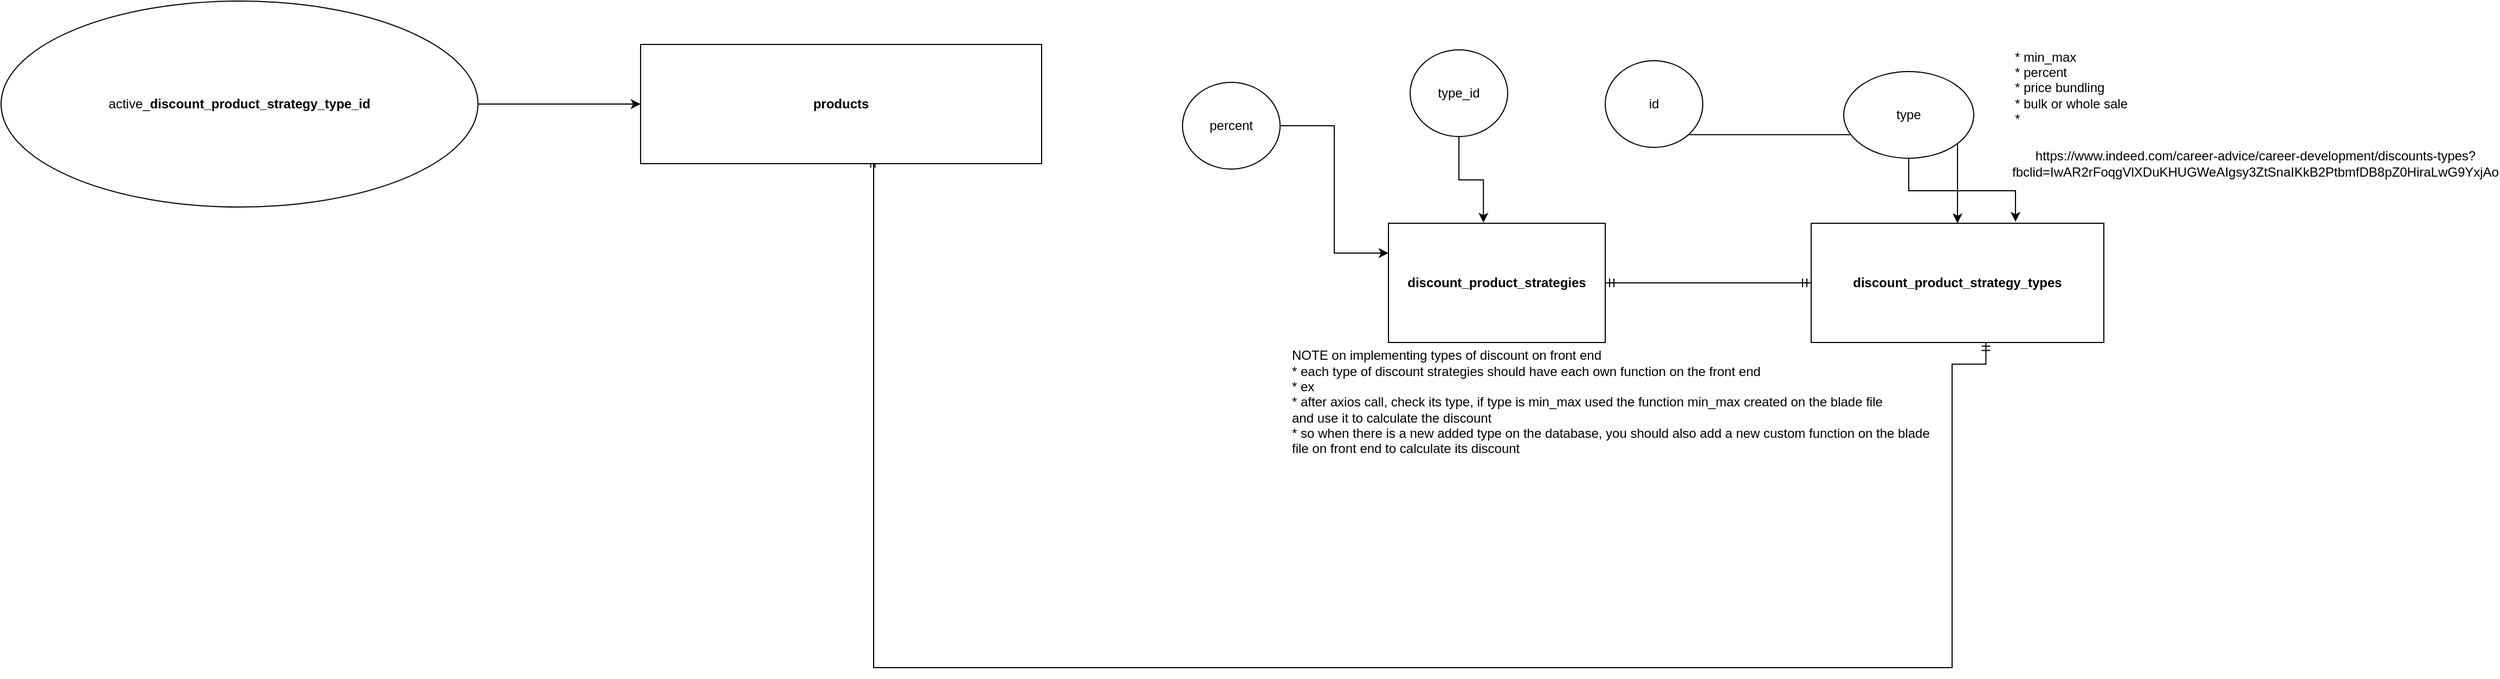 <mxfile version="15.8.6" type="github">
  <diagram id="kar3vyS12sgQTYsgrsxM" name="Page-1">
    <mxGraphModel dx="3430" dy="2065" grid="1" gridSize="10" guides="1" tooltips="1" connect="1" arrows="1" fold="1" page="1" pageScale="1" pageWidth="850" pageHeight="1100" math="0" shadow="0">
      <root>
        <mxCell id="0" />
        <mxCell id="1" parent="0" />
        <mxCell id="u9joneSlGGYFTYJrx8sh-1" value="&lt;b&gt;discount_product_strategies&lt;/b&gt;" style="rounded=0;whiteSpace=wrap;html=1;" parent="1" vertex="1">
          <mxGeometry x="160" y="115" width="200" height="110" as="geometry" />
        </mxCell>
        <mxCell id="u9joneSlGGYFTYJrx8sh-16" style="edgeStyle=orthogonalEdgeStyle;rounded=0;orthogonalLoop=1;jettySize=auto;html=1;exitX=0;exitY=0.5;exitDx=0;exitDy=0;endArrow=ERmandOne;endFill=0;startArrow=ERmandOne;startFill=0;" parent="1" source="u9joneSlGGYFTYJrx8sh-2" target="u9joneSlGGYFTYJrx8sh-1" edge="1">
          <mxGeometry relative="1" as="geometry" />
        </mxCell>
        <mxCell id="u9joneSlGGYFTYJrx8sh-2" value="&lt;b&gt;discount_product_strategy_types&lt;/b&gt;" style="rounded=0;whiteSpace=wrap;html=1;" parent="1" vertex="1">
          <mxGeometry x="550" y="115" width="270" height="110" as="geometry" />
        </mxCell>
        <mxCell id="u9joneSlGGYFTYJrx8sh-6" style="edgeStyle=orthogonalEdgeStyle;rounded=0;orthogonalLoop=1;jettySize=auto;html=1;exitX=1;exitY=1;exitDx=0;exitDy=0;" parent="1" source="u9joneSlGGYFTYJrx8sh-3" target="u9joneSlGGYFTYJrx8sh-2" edge="1">
          <mxGeometry relative="1" as="geometry" />
        </mxCell>
        <mxCell id="u9joneSlGGYFTYJrx8sh-3" value="id" style="ellipse;whiteSpace=wrap;html=1;" parent="1" vertex="1">
          <mxGeometry x="360" y="-35" width="90" height="80" as="geometry" />
        </mxCell>
        <mxCell id="u9joneSlGGYFTYJrx8sh-5" style="edgeStyle=orthogonalEdgeStyle;rounded=0;orthogonalLoop=1;jettySize=auto;html=1;exitX=0.5;exitY=1;exitDx=0;exitDy=0;entryX=0.698;entryY=-0.013;entryDx=0;entryDy=0;entryPerimeter=0;" parent="1" source="u9joneSlGGYFTYJrx8sh-4" target="u9joneSlGGYFTYJrx8sh-2" edge="1">
          <mxGeometry relative="1" as="geometry" />
        </mxCell>
        <mxCell id="u9joneSlGGYFTYJrx8sh-4" value="type" style="ellipse;whiteSpace=wrap;html=1;" parent="1" vertex="1">
          <mxGeometry x="580" y="-25" width="120" height="80" as="geometry" />
        </mxCell>
        <mxCell id="u9joneSlGGYFTYJrx8sh-8" value="&lt;div style=&quot;text-align: left&quot;&gt;&lt;span&gt;* min_max&lt;/span&gt;&lt;/div&gt;&lt;div style=&quot;text-align: left&quot;&gt;&lt;span&gt;* percent&lt;/span&gt;&lt;/div&gt;&lt;div style=&quot;text-align: left&quot;&gt;&lt;span&gt;* price bundling&lt;/span&gt;&lt;/div&gt;&lt;div style=&quot;text-align: left&quot;&gt;&lt;span&gt;* bulk or whole sale&lt;/span&gt;&lt;/div&gt;&lt;div style=&quot;text-align: left&quot;&gt;&lt;span&gt;*&amp;nbsp;&lt;/span&gt;&lt;/div&gt;" style="text;html=1;strokeColor=none;fillColor=none;align=center;verticalAlign=middle;whiteSpace=wrap;rounded=0;" parent="1" vertex="1">
          <mxGeometry x="710" y="-25" width="160" height="30" as="geometry" />
        </mxCell>
        <mxCell id="u9joneSlGGYFTYJrx8sh-9" value="https://www.indeed.com/career-advice/career-development/discounts-types?fbclid=IwAR2rFoqgVlXDuKHUGWeAIgsy3ZtSnaIKkB2PtbmfDB8pZ0HiraLwG9YxjAo" style="text;html=1;strokeColor=none;fillColor=none;align=center;verticalAlign=middle;whiteSpace=wrap;rounded=0;" parent="1" vertex="1">
          <mxGeometry x="930" y="45" width="60" height="30" as="geometry" />
        </mxCell>
        <mxCell id="u9joneSlGGYFTYJrx8sh-13" style="edgeStyle=orthogonalEdgeStyle;rounded=0;orthogonalLoop=1;jettySize=auto;html=1;exitX=0.5;exitY=1;exitDx=0;exitDy=0;entryX=0.438;entryY=-0.005;entryDx=0;entryDy=0;entryPerimeter=0;" parent="1" source="u9joneSlGGYFTYJrx8sh-12" target="u9joneSlGGYFTYJrx8sh-1" edge="1">
          <mxGeometry relative="1" as="geometry" />
        </mxCell>
        <mxCell id="u9joneSlGGYFTYJrx8sh-12" value="type_id" style="ellipse;whiteSpace=wrap;html=1;" parent="1" vertex="1">
          <mxGeometry x="180" y="-45" width="90" height="80" as="geometry" />
        </mxCell>
        <mxCell id="u9joneSlGGYFTYJrx8sh-15" style="edgeStyle=orthogonalEdgeStyle;rounded=0;orthogonalLoop=1;jettySize=auto;html=1;exitX=1;exitY=0.5;exitDx=0;exitDy=0;entryX=0;entryY=0.25;entryDx=0;entryDy=0;" parent="1" source="u9joneSlGGYFTYJrx8sh-14" target="u9joneSlGGYFTYJrx8sh-1" edge="1">
          <mxGeometry relative="1" as="geometry" />
        </mxCell>
        <mxCell id="u9joneSlGGYFTYJrx8sh-14" value="percent" style="ellipse;whiteSpace=wrap;html=1;" parent="1" vertex="1">
          <mxGeometry x="-30" y="-15" width="90" height="80" as="geometry" />
        </mxCell>
        <mxCell id="u9joneSlGGYFTYJrx8sh-17" value="&lt;div style=&quot;text-align: left&quot;&gt;NOTE on implementing types of discount on front end&lt;/div&gt;&lt;div style=&quot;text-align: left&quot;&gt;* each type of discount strategies should have each own function on the front end&lt;/div&gt;&lt;div style=&quot;text-align: left&quot;&gt;* ex&lt;/div&gt;&lt;div style=&quot;text-align: left&quot;&gt;* after axios call, check its type, if type is min_max used the function min_max created on the blade file&lt;/div&gt;&lt;div style=&quot;text-align: left&quot;&gt;and use it to calculate the discount&lt;/div&gt;&lt;div style=&quot;text-align: left&quot;&gt;* so when there is a new added type on the database, you should also add a new custom function on the blade file on front end to calculate its discount&lt;/div&gt;" style="text;html=1;strokeColor=none;fillColor=none;align=center;verticalAlign=middle;whiteSpace=wrap;rounded=0;" parent="1" vertex="1">
          <mxGeometry x="70" y="265" width="600" height="30" as="geometry" />
        </mxCell>
        <mxCell id="8wsj7iN9lhSrUJAxLuZD-3" style="edgeStyle=orthogonalEdgeStyle;rounded=0;orthogonalLoop=1;jettySize=auto;html=1;exitX=0.563;exitY=0.997;exitDx=0;exitDy=0;entryX=0.597;entryY=0.994;entryDx=0;entryDy=0;entryPerimeter=0;startArrow=ERmandOne;startFill=0;endArrow=ERmandOne;endFill=0;strokeColor=default;exitPerimeter=0;" parent="1" source="e0jUxMu2YsF5jDYow5DT-1" target="u9joneSlGGYFTYJrx8sh-2" edge="1">
          <mxGeometry relative="1" as="geometry">
            <Array as="points">
              <mxPoint x="-315" y="60" />
              <mxPoint x="-315" y="525" />
              <mxPoint x="680" y="525" />
              <mxPoint x="680" y="245" />
              <mxPoint x="711" y="245" />
            </Array>
            <mxPoint x="-315" y="225" as="sourcePoint" />
          </mxGeometry>
        </mxCell>
        <mxCell id="e0jUxMu2YsF5jDYow5DT-1" value="&lt;b&gt;products&lt;/b&gt;" style="rounded=0;whiteSpace=wrap;html=1;" vertex="1" parent="1">
          <mxGeometry x="-530" y="-50" width="370" height="110" as="geometry" />
        </mxCell>
        <mxCell id="e0jUxMu2YsF5jDYow5DT-3" style="edgeStyle=orthogonalEdgeStyle;rounded=0;orthogonalLoop=1;jettySize=auto;html=1;exitX=1;exitY=0.5;exitDx=0;exitDy=0;" edge="1" parent="1" source="e0jUxMu2YsF5jDYow5DT-2" target="e0jUxMu2YsF5jDYow5DT-1">
          <mxGeometry relative="1" as="geometry" />
        </mxCell>
        <mxCell id="e0jUxMu2YsF5jDYow5DT-2" value="active_&lt;b&gt;discount_product_strategy_type_id&lt;/b&gt;" style="ellipse;whiteSpace=wrap;html=1;" vertex="1" parent="1">
          <mxGeometry x="-1120" y="-90" width="440" height="190" as="geometry" />
        </mxCell>
      </root>
    </mxGraphModel>
  </diagram>
</mxfile>

